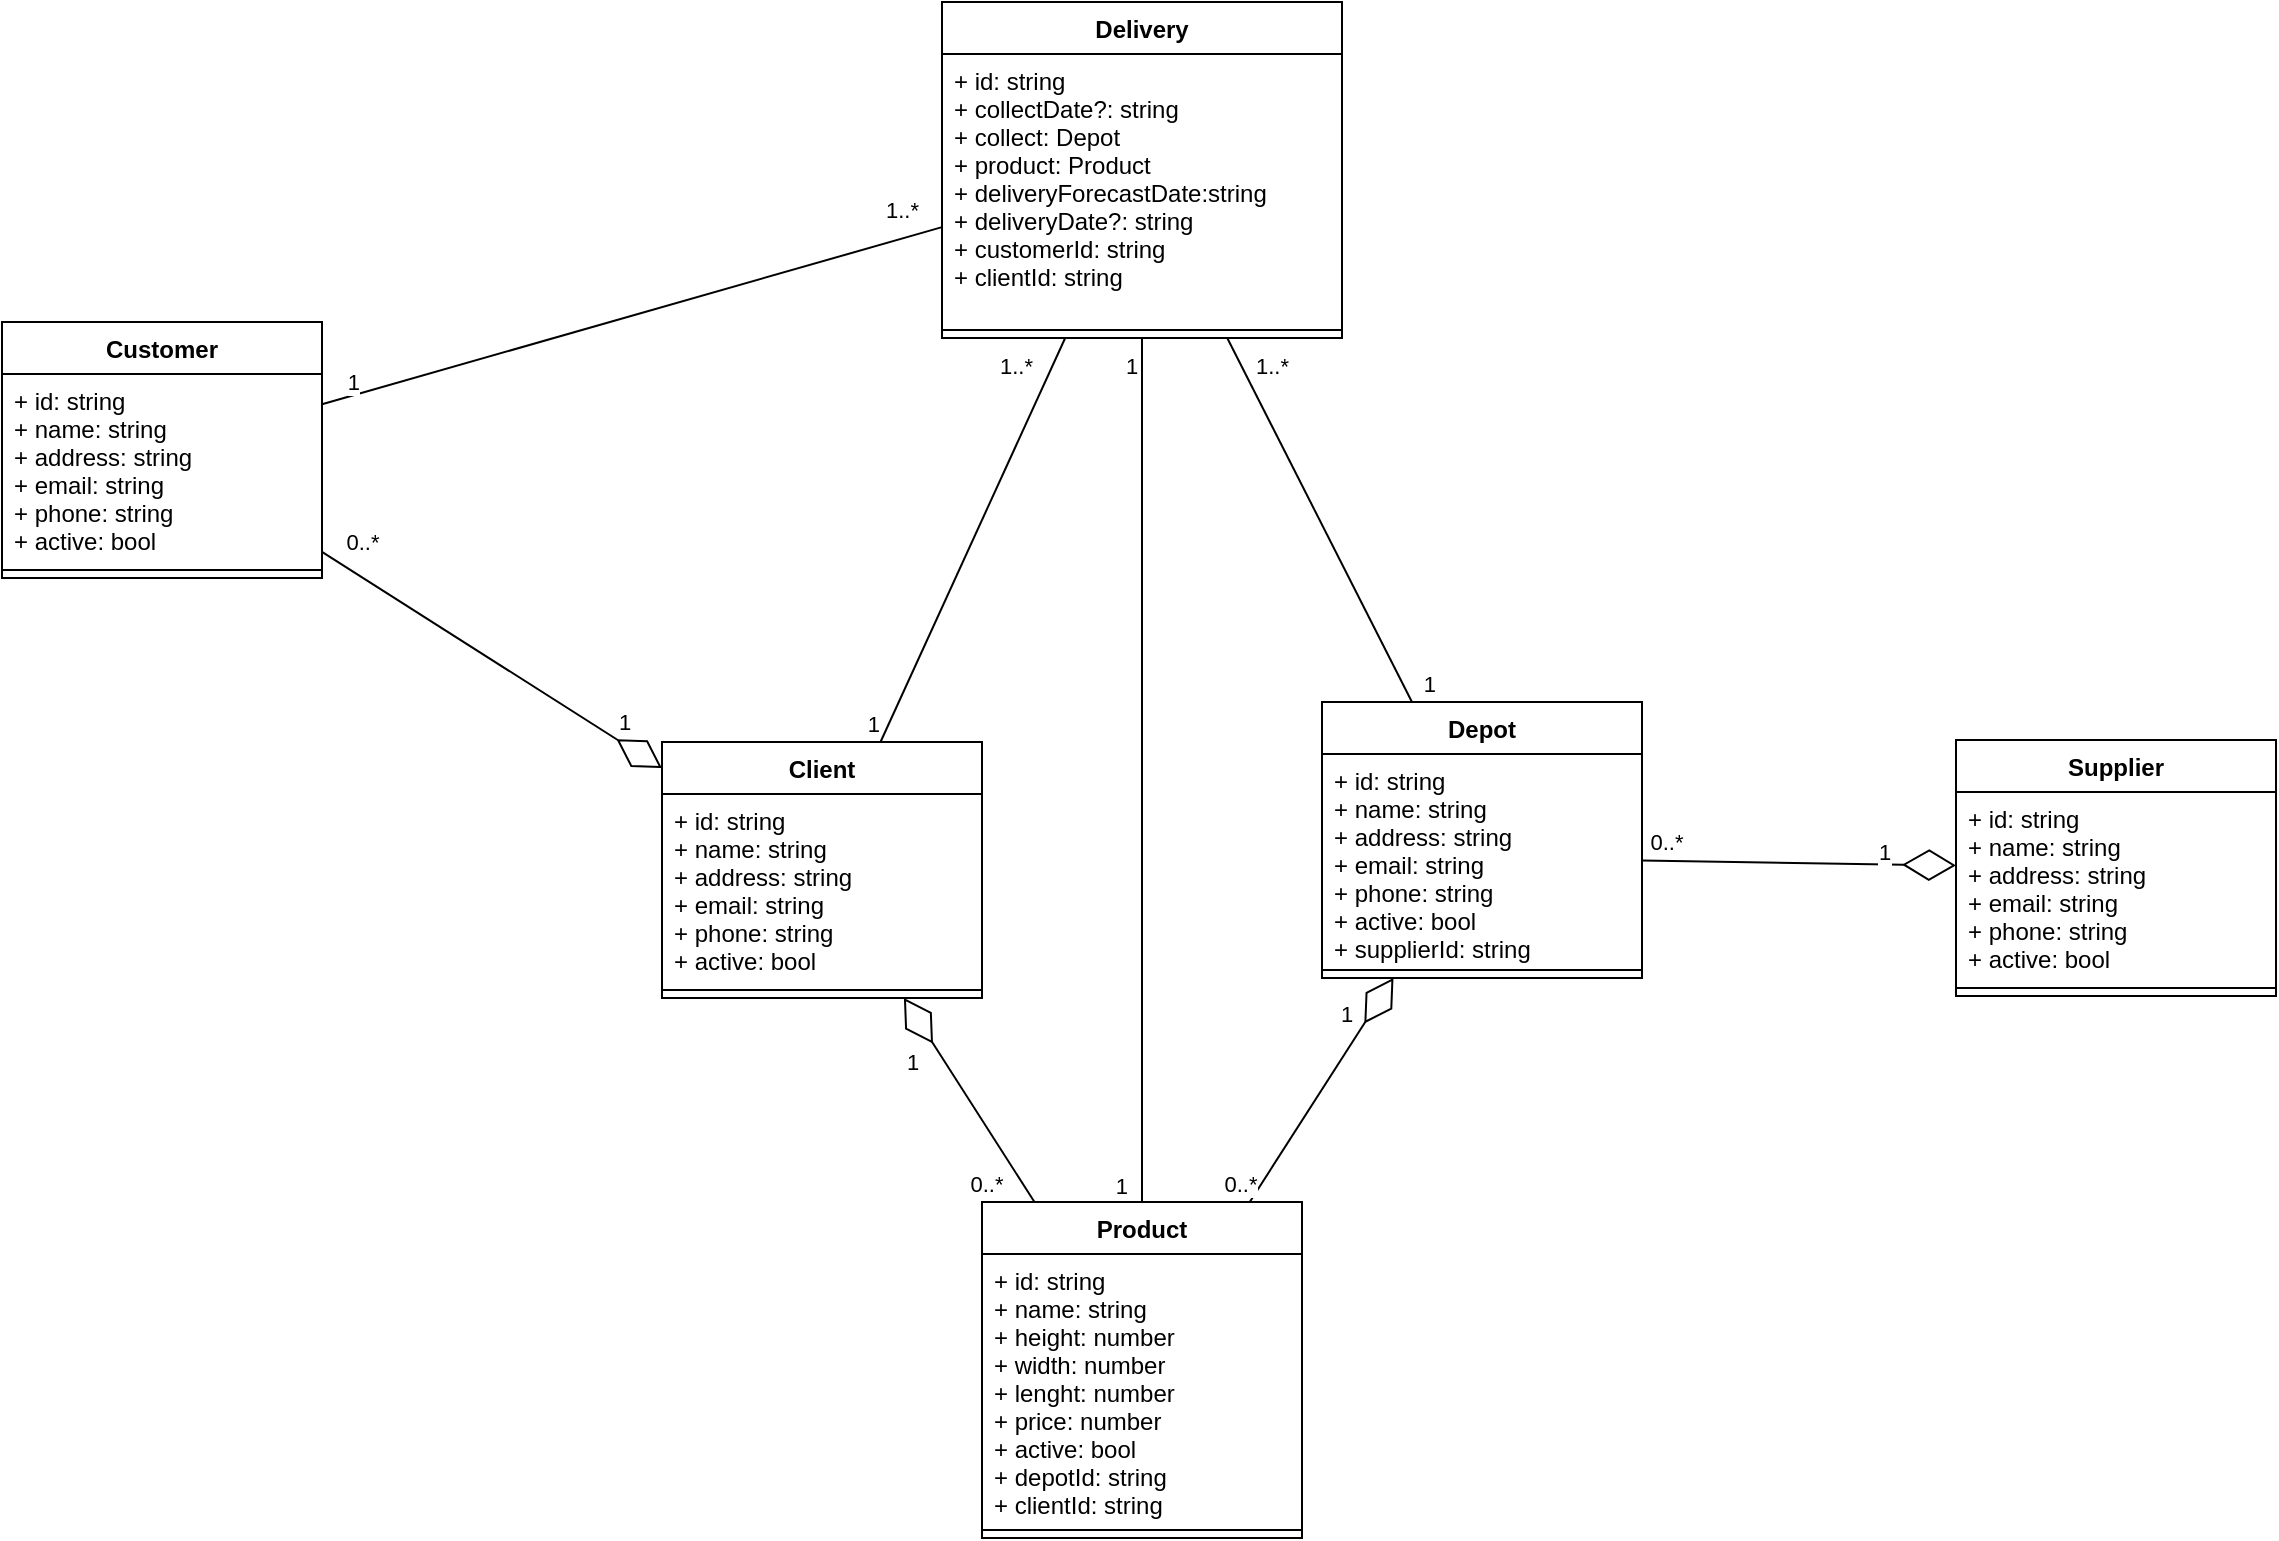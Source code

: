 <mxfile version="17.4.6" type="device"><diagram id="Moy3XPFkBIOXcfnxiWET" name="Page-1"><mxGraphModel dx="2692" dy="2877" grid="1" gridSize="10" guides="1" tooltips="1" connect="1" arrows="1" fold="1" page="1" pageScale="1" pageWidth="827" pageHeight="1169" math="0" shadow="0"><root><mxCell id="0"/><mxCell id="1" parent="0"/><mxCell id="1jevYTBRrVdFR1VZX79b-1" value="Delivery" style="swimlane;fontStyle=1;align=center;verticalAlign=top;childLayout=stackLayout;horizontal=1;startSize=26;horizontalStack=0;resizeParent=1;resizeParentMax=0;resizeLast=0;collapsible=1;marginBottom=0;" parent="1" vertex="1"><mxGeometry x="-920" y="-2200" width="200" height="168" as="geometry"/></mxCell><mxCell id="1jevYTBRrVdFR1VZX79b-2" value="+ id: string&#10;+ collectDate?: string&#10;+ collect: Depot&#10;+ product: Product&#10;+ deliveryForecastDate:string&#10;+ deliveryDate?: string&#10;+ customerId: string&#10;+ clientId: string&#10;" style="text;strokeColor=none;fillColor=none;align=left;verticalAlign=top;spacingLeft=4;spacingRight=4;overflow=hidden;rotatable=0;points=[[0,0.5],[1,0.5]];portConstraint=eastwest;" parent="1jevYTBRrVdFR1VZX79b-1" vertex="1"><mxGeometry y="26" width="200" height="134" as="geometry"/></mxCell><mxCell id="1jevYTBRrVdFR1VZX79b-3" value="" style="line;strokeWidth=1;fillColor=none;align=left;verticalAlign=middle;spacingTop=-1;spacingLeft=3;spacingRight=3;rotatable=0;labelPosition=right;points=[];portConstraint=eastwest;" parent="1jevYTBRrVdFR1VZX79b-1" vertex="1"><mxGeometry y="160" width="200" height="8" as="geometry"/></mxCell><mxCell id="1jevYTBRrVdFR1VZX79b-4" value="Client" style="swimlane;fontStyle=1;align=center;verticalAlign=top;childLayout=stackLayout;horizontal=1;startSize=26;horizontalStack=0;resizeParent=1;resizeParentMax=0;resizeLast=0;collapsible=1;marginBottom=0;" parent="1" vertex="1"><mxGeometry x="-1060" y="-1830" width="160" height="128" as="geometry"/></mxCell><mxCell id="1jevYTBRrVdFR1VZX79b-5" value="+ id: string&#10;+ name: string&#10;+ address: string&#10;+ email: string&#10;+ phone: string&#10;+ active: bool" style="text;strokeColor=none;fillColor=none;align=left;verticalAlign=top;spacingLeft=4;spacingRight=4;overflow=hidden;rotatable=0;points=[[0,0.5],[1,0.5]];portConstraint=eastwest;" parent="1jevYTBRrVdFR1VZX79b-4" vertex="1"><mxGeometry y="26" width="160" height="94" as="geometry"/></mxCell><mxCell id="1jevYTBRrVdFR1VZX79b-6" value="" style="line;strokeWidth=1;fillColor=none;align=left;verticalAlign=middle;spacingTop=-1;spacingLeft=3;spacingRight=3;rotatable=0;labelPosition=right;points=[];portConstraint=eastwest;" parent="1jevYTBRrVdFR1VZX79b-4" vertex="1"><mxGeometry y="120" width="160" height="8" as="geometry"/></mxCell><mxCell id="1jevYTBRrVdFR1VZX79b-7" value="Customer" style="swimlane;fontStyle=1;align=center;verticalAlign=top;childLayout=stackLayout;horizontal=1;startSize=26;horizontalStack=0;resizeParent=1;resizeParentMax=0;resizeLast=0;collapsible=1;marginBottom=0;" parent="1" vertex="1"><mxGeometry x="-1390" y="-2040" width="160" height="128" as="geometry"/></mxCell><mxCell id="1jevYTBRrVdFR1VZX79b-8" value="+ id: string&#10;+ name: string&#10;+ address: string&#10;+ email: string&#10;+ phone: string&#10;+ active: bool" style="text;strokeColor=none;fillColor=none;align=left;verticalAlign=top;spacingLeft=4;spacingRight=4;overflow=hidden;rotatable=0;points=[[0,0.5],[1,0.5]];portConstraint=eastwest;" parent="1jevYTBRrVdFR1VZX79b-7" vertex="1"><mxGeometry y="26" width="160" height="94" as="geometry"/></mxCell><mxCell id="1jevYTBRrVdFR1VZX79b-9" value="" style="line;strokeWidth=1;fillColor=none;align=left;verticalAlign=middle;spacingTop=-1;spacingLeft=3;spacingRight=3;rotatable=0;labelPosition=right;points=[];portConstraint=eastwest;" parent="1jevYTBRrVdFR1VZX79b-7" vertex="1"><mxGeometry y="120" width="160" height="8" as="geometry"/></mxCell><mxCell id="1jevYTBRrVdFR1VZX79b-10" value="Depot" style="swimlane;fontStyle=1;align=center;verticalAlign=top;childLayout=stackLayout;horizontal=1;startSize=26;horizontalStack=0;resizeParent=1;resizeParentMax=0;resizeLast=0;collapsible=1;marginBottom=0;" parent="1" vertex="1"><mxGeometry x="-730" y="-1850" width="160" height="138" as="geometry"/></mxCell><mxCell id="1jevYTBRrVdFR1VZX79b-11" value="+ id: string&#10;+ name: string&#10;+ address: string&#10;+ email: string&#10;+ phone: string&#10;+ active: bool&#10;+ supplierId: string" style="text;strokeColor=none;fillColor=none;align=left;verticalAlign=top;spacingLeft=4;spacingRight=4;overflow=hidden;rotatable=0;points=[[0,0.5],[1,0.5]];portConstraint=eastwest;" parent="1jevYTBRrVdFR1VZX79b-10" vertex="1"><mxGeometry y="26" width="160" height="104" as="geometry"/></mxCell><mxCell id="1jevYTBRrVdFR1VZX79b-12" value="" style="line;strokeWidth=1;fillColor=none;align=left;verticalAlign=middle;spacingTop=-1;spacingLeft=3;spacingRight=3;rotatable=0;labelPosition=right;points=[];portConstraint=eastwest;" parent="1jevYTBRrVdFR1VZX79b-10" vertex="1"><mxGeometry y="130" width="160" height="8" as="geometry"/></mxCell><mxCell id="1jevYTBRrVdFR1VZX79b-13" value="Supplier" style="swimlane;fontStyle=1;align=center;verticalAlign=top;childLayout=stackLayout;horizontal=1;startSize=26;horizontalStack=0;resizeParent=1;resizeParentMax=0;resizeLast=0;collapsible=1;marginBottom=0;" parent="1" vertex="1"><mxGeometry x="-413" y="-1831" width="160" height="128" as="geometry"/></mxCell><mxCell id="1jevYTBRrVdFR1VZX79b-14" value="+ id: string&#10;+ name: string&#10;+ address: string&#10;+ email: string&#10;+ phone: string&#10;+ active: bool" style="text;strokeColor=none;fillColor=none;align=left;verticalAlign=top;spacingLeft=4;spacingRight=4;overflow=hidden;rotatable=0;points=[[0,0.5],[1,0.5]];portConstraint=eastwest;" parent="1jevYTBRrVdFR1VZX79b-13" vertex="1"><mxGeometry y="26" width="160" height="94" as="geometry"/></mxCell><mxCell id="1jevYTBRrVdFR1VZX79b-15" value="" style="line;strokeWidth=1;fillColor=none;align=left;verticalAlign=middle;spacingTop=-1;spacingLeft=3;spacingRight=3;rotatable=0;labelPosition=right;points=[];portConstraint=eastwest;" parent="1jevYTBRrVdFR1VZX79b-13" vertex="1"><mxGeometry y="120" width="160" height="8" as="geometry"/></mxCell><mxCell id="1jevYTBRrVdFR1VZX79b-16" value="Product" style="swimlane;fontStyle=1;align=center;verticalAlign=top;childLayout=stackLayout;horizontal=1;startSize=26;horizontalStack=0;resizeParent=1;resizeParentMax=0;resizeLast=0;collapsible=1;marginBottom=0;" parent="1" vertex="1"><mxGeometry x="-900" y="-1600" width="160" height="168" as="geometry"/></mxCell><mxCell id="1jevYTBRrVdFR1VZX79b-17" value="+ id: string&#10;+ name: string&#10;+ height: number&#10;+ width: number&#10;+ lenght: number&#10;+ price: number&#10;+ active: bool&#10;+ depotId: string&#10;+ clientId: string" style="text;strokeColor=none;fillColor=none;align=left;verticalAlign=top;spacingLeft=4;spacingRight=4;overflow=hidden;rotatable=0;points=[[0,0.5],[1,0.5]];portConstraint=eastwest;" parent="1jevYTBRrVdFR1VZX79b-16" vertex="1"><mxGeometry y="26" width="160" height="134" as="geometry"/></mxCell><mxCell id="1jevYTBRrVdFR1VZX79b-18" value="" style="line;strokeWidth=1;fillColor=none;align=left;verticalAlign=middle;spacingTop=-1;spacingLeft=3;spacingRight=3;rotatable=0;labelPosition=right;points=[];portConstraint=eastwest;" parent="1jevYTBRrVdFR1VZX79b-16" vertex="1"><mxGeometry y="160" width="160" height="8" as="geometry"/></mxCell><mxCell id="X1uHzjEYif3wgVfBxJHZ-2" value="" style="endArrow=diamondThin;endFill=0;endSize=24;html=1;rounded=0;" parent="1" source="1jevYTBRrVdFR1VZX79b-7" target="1jevYTBRrVdFR1VZX79b-4" edge="1"><mxGeometry width="160" relative="1" as="geometry"><mxPoint x="-1350" y="-1770" as="sourcePoint"/><mxPoint x="-1190" y="-1770" as="targetPoint"/></mxGeometry></mxCell><mxCell id="X1uHzjEYif3wgVfBxJHZ-19" value="0..*" style="edgeLabel;html=1;align=center;verticalAlign=middle;resizable=0;points=[];" parent="X1uHzjEYif3wgVfBxJHZ-2" vertex="1" connectable="0"><mxGeometry x="-0.922" relative="1" as="geometry"><mxPoint x="13" y="-9" as="offset"/></mxGeometry></mxCell><mxCell id="X1uHzjEYif3wgVfBxJHZ-20" value="1" style="edgeLabel;html=1;align=center;verticalAlign=middle;resizable=0;points=[];" parent="X1uHzjEYif3wgVfBxJHZ-2" vertex="1" connectable="0"><mxGeometry x="0.682" y="1" relative="1" as="geometry"><mxPoint x="7" y="-5" as="offset"/></mxGeometry></mxCell><mxCell id="X1uHzjEYif3wgVfBxJHZ-3" value="" style="endArrow=diamondThin;endFill=0;endSize=24;html=1;rounded=0;" parent="1" source="1jevYTBRrVdFR1VZX79b-11" target="1jevYTBRrVdFR1VZX79b-13" edge="1"><mxGeometry width="160" relative="1" as="geometry"><mxPoint x="-520" y="-1630" as="sourcePoint"/><mxPoint x="-360" y="-1630" as="targetPoint"/></mxGeometry></mxCell><mxCell id="X1uHzjEYif3wgVfBxJHZ-25" value="1" style="edgeLabel;html=1;align=center;verticalAlign=middle;resizable=0;points=[];" parent="X1uHzjEYif3wgVfBxJHZ-3" vertex="1" connectable="0"><mxGeometry x="0.684" y="4" relative="1" as="geometry"><mxPoint x="-11" y="-3" as="offset"/></mxGeometry></mxCell><mxCell id="X1uHzjEYif3wgVfBxJHZ-26" value="0..*" style="edgeLabel;html=1;align=center;verticalAlign=middle;resizable=0;points=[];" parent="X1uHzjEYif3wgVfBxJHZ-3" vertex="1" connectable="0"><mxGeometry x="-0.847" y="-1" relative="1" as="geometry"><mxPoint y="-11" as="offset"/></mxGeometry></mxCell><mxCell id="X1uHzjEYif3wgVfBxJHZ-4" value="" style="endArrow=diamondThin;endFill=0;endSize=24;html=1;rounded=0;" parent="1" source="1jevYTBRrVdFR1VZX79b-16" target="1jevYTBRrVdFR1VZX79b-4" edge="1"><mxGeometry width="160" relative="1" as="geometry"><mxPoint x="-1140" y="-1550" as="sourcePoint"/><mxPoint x="-980" y="-1550" as="targetPoint"/></mxGeometry></mxCell><mxCell id="X1uHzjEYif3wgVfBxJHZ-21" value="0..*" style="edgeLabel;html=1;align=center;verticalAlign=middle;resizable=0;points=[];" parent="X1uHzjEYif3wgVfBxJHZ-4" vertex="1" connectable="0"><mxGeometry x="-0.744" y="1" relative="1" as="geometry"><mxPoint x="-15" y="3" as="offset"/></mxGeometry></mxCell><mxCell id="X1uHzjEYif3wgVfBxJHZ-23" value="1" style="edgeLabel;html=1;align=center;verticalAlign=middle;resizable=0;points=[];" parent="X1uHzjEYif3wgVfBxJHZ-4" vertex="1" connectable="0"><mxGeometry x="0.659" y="7" relative="1" as="geometry"><mxPoint x="-1" y="11" as="offset"/></mxGeometry></mxCell><mxCell id="X1uHzjEYif3wgVfBxJHZ-5" value="" style="endArrow=diamondThin;endFill=0;endSize=24;html=1;rounded=0;" parent="1" source="1jevYTBRrVdFR1VZX79b-16" target="1jevYTBRrVdFR1VZX79b-10" edge="1"><mxGeometry width="160" relative="1" as="geometry"><mxPoint x="-640" y="-1590" as="sourcePoint"/><mxPoint x="-480" y="-1590" as="targetPoint"/></mxGeometry></mxCell><mxCell id="X1uHzjEYif3wgVfBxJHZ-22" value="0..*" style="edgeLabel;html=1;align=center;verticalAlign=middle;resizable=0;points=[];" parent="X1uHzjEYif3wgVfBxJHZ-5" vertex="1" connectable="0"><mxGeometry x="-0.844" relative="1" as="geometry"><mxPoint x="-11" as="offset"/></mxGeometry></mxCell><mxCell id="X1uHzjEYif3wgVfBxJHZ-24" value="1" style="edgeLabel;html=1;align=center;verticalAlign=middle;resizable=0;points=[];" parent="X1uHzjEYif3wgVfBxJHZ-5" vertex="1" connectable="0"><mxGeometry x="0.795" y="-10" relative="1" as="geometry"><mxPoint x="-25" y="1" as="offset"/></mxGeometry></mxCell><mxCell id="X1uHzjEYif3wgVfBxJHZ-31" value="" style="endArrow=none;html=1;rounded=0;" parent="1" source="1jevYTBRrVdFR1VZX79b-1" target="1jevYTBRrVdFR1VZX79b-7" edge="1"><mxGeometry relative="1" as="geometry"><mxPoint x="-630" y="-2030" as="sourcePoint"/><mxPoint x="-470" y="-2030" as="targetPoint"/></mxGeometry></mxCell><mxCell id="X1uHzjEYif3wgVfBxJHZ-32" value="1..*" style="edgeLabel;resizable=0;html=1;align=left;verticalAlign=bottom;" parent="X1uHzjEYif3wgVfBxJHZ-31" connectable="0" vertex="1"><mxGeometry x="-1" relative="1" as="geometry"><mxPoint x="-30" as="offset"/></mxGeometry></mxCell><mxCell id="X1uHzjEYif3wgVfBxJHZ-33" value="1" style="edgeLabel;resizable=0;html=1;align=right;verticalAlign=bottom;" parent="X1uHzjEYif3wgVfBxJHZ-31" connectable="0" vertex="1"><mxGeometry x="1" relative="1" as="geometry"><mxPoint x="20" y="-3" as="offset"/></mxGeometry></mxCell><mxCell id="X1uHzjEYif3wgVfBxJHZ-34" value="" style="endArrow=none;html=1;rounded=0;" parent="1" source="1jevYTBRrVdFR1VZX79b-1" target="1jevYTBRrVdFR1VZX79b-4" edge="1"><mxGeometry relative="1" as="geometry"><mxPoint x="-620" y="-2020" as="sourcePoint"/><mxPoint x="-460" y="-2020" as="targetPoint"/></mxGeometry></mxCell><mxCell id="X1uHzjEYif3wgVfBxJHZ-35" value="1..*" style="edgeLabel;resizable=0;html=1;align=left;verticalAlign=bottom;" parent="X1uHzjEYif3wgVfBxJHZ-34" connectable="0" vertex="1"><mxGeometry x="-1" relative="1" as="geometry"><mxPoint x="-35" y="22" as="offset"/></mxGeometry></mxCell><mxCell id="X1uHzjEYif3wgVfBxJHZ-36" value="1" style="edgeLabel;resizable=0;html=1;align=right;verticalAlign=bottom;" parent="X1uHzjEYif3wgVfBxJHZ-34" connectable="0" vertex="1"><mxGeometry x="1" relative="1" as="geometry"/></mxCell><mxCell id="X1uHzjEYif3wgVfBxJHZ-37" value="" style="endArrow=none;html=1;rounded=0;" parent="1" source="1jevYTBRrVdFR1VZX79b-1" target="1jevYTBRrVdFR1VZX79b-10" edge="1"><mxGeometry relative="1" as="geometry"><mxPoint x="-610" y="-2010" as="sourcePoint"/><mxPoint x="-450" y="-2010" as="targetPoint"/></mxGeometry></mxCell><mxCell id="X1uHzjEYif3wgVfBxJHZ-38" value="1..*" style="edgeLabel;resizable=0;html=1;align=left;verticalAlign=bottom;" parent="X1uHzjEYif3wgVfBxJHZ-37" connectable="0" vertex="1"><mxGeometry x="-1" relative="1" as="geometry"><mxPoint x="12" y="22" as="offset"/></mxGeometry></mxCell><mxCell id="X1uHzjEYif3wgVfBxJHZ-39" value="1" style="edgeLabel;resizable=0;html=1;align=right;verticalAlign=bottom;" parent="X1uHzjEYif3wgVfBxJHZ-37" connectable="0" vertex="1"><mxGeometry x="1" relative="1" as="geometry"><mxPoint x="13" as="offset"/></mxGeometry></mxCell><mxCell id="X1uHzjEYif3wgVfBxJHZ-40" value="" style="endArrow=none;html=1;edgeStyle=orthogonalEdgeStyle;rounded=0;" parent="1" source="1jevYTBRrVdFR1VZX79b-1" target="1jevYTBRrVdFR1VZX79b-16" edge="1"><mxGeometry relative="1" as="geometry"><mxPoint x="-600" y="-2000" as="sourcePoint"/><mxPoint x="-440" y="-2000" as="targetPoint"/></mxGeometry></mxCell><mxCell id="X1uHzjEYif3wgVfBxJHZ-41" value="1" style="edgeLabel;resizable=0;html=1;align=left;verticalAlign=bottom;" parent="X1uHzjEYif3wgVfBxJHZ-40" connectable="0" vertex="1"><mxGeometry x="-1" relative="1" as="geometry"><mxPoint x="-10" y="22" as="offset"/></mxGeometry></mxCell><mxCell id="X1uHzjEYif3wgVfBxJHZ-42" value="1" style="edgeLabel;resizable=0;html=1;align=right;verticalAlign=bottom;" parent="X1uHzjEYif3wgVfBxJHZ-40" connectable="0" vertex="1"><mxGeometry x="1" relative="1" as="geometry"><mxPoint x="-7" as="offset"/></mxGeometry></mxCell></root></mxGraphModel></diagram></mxfile>